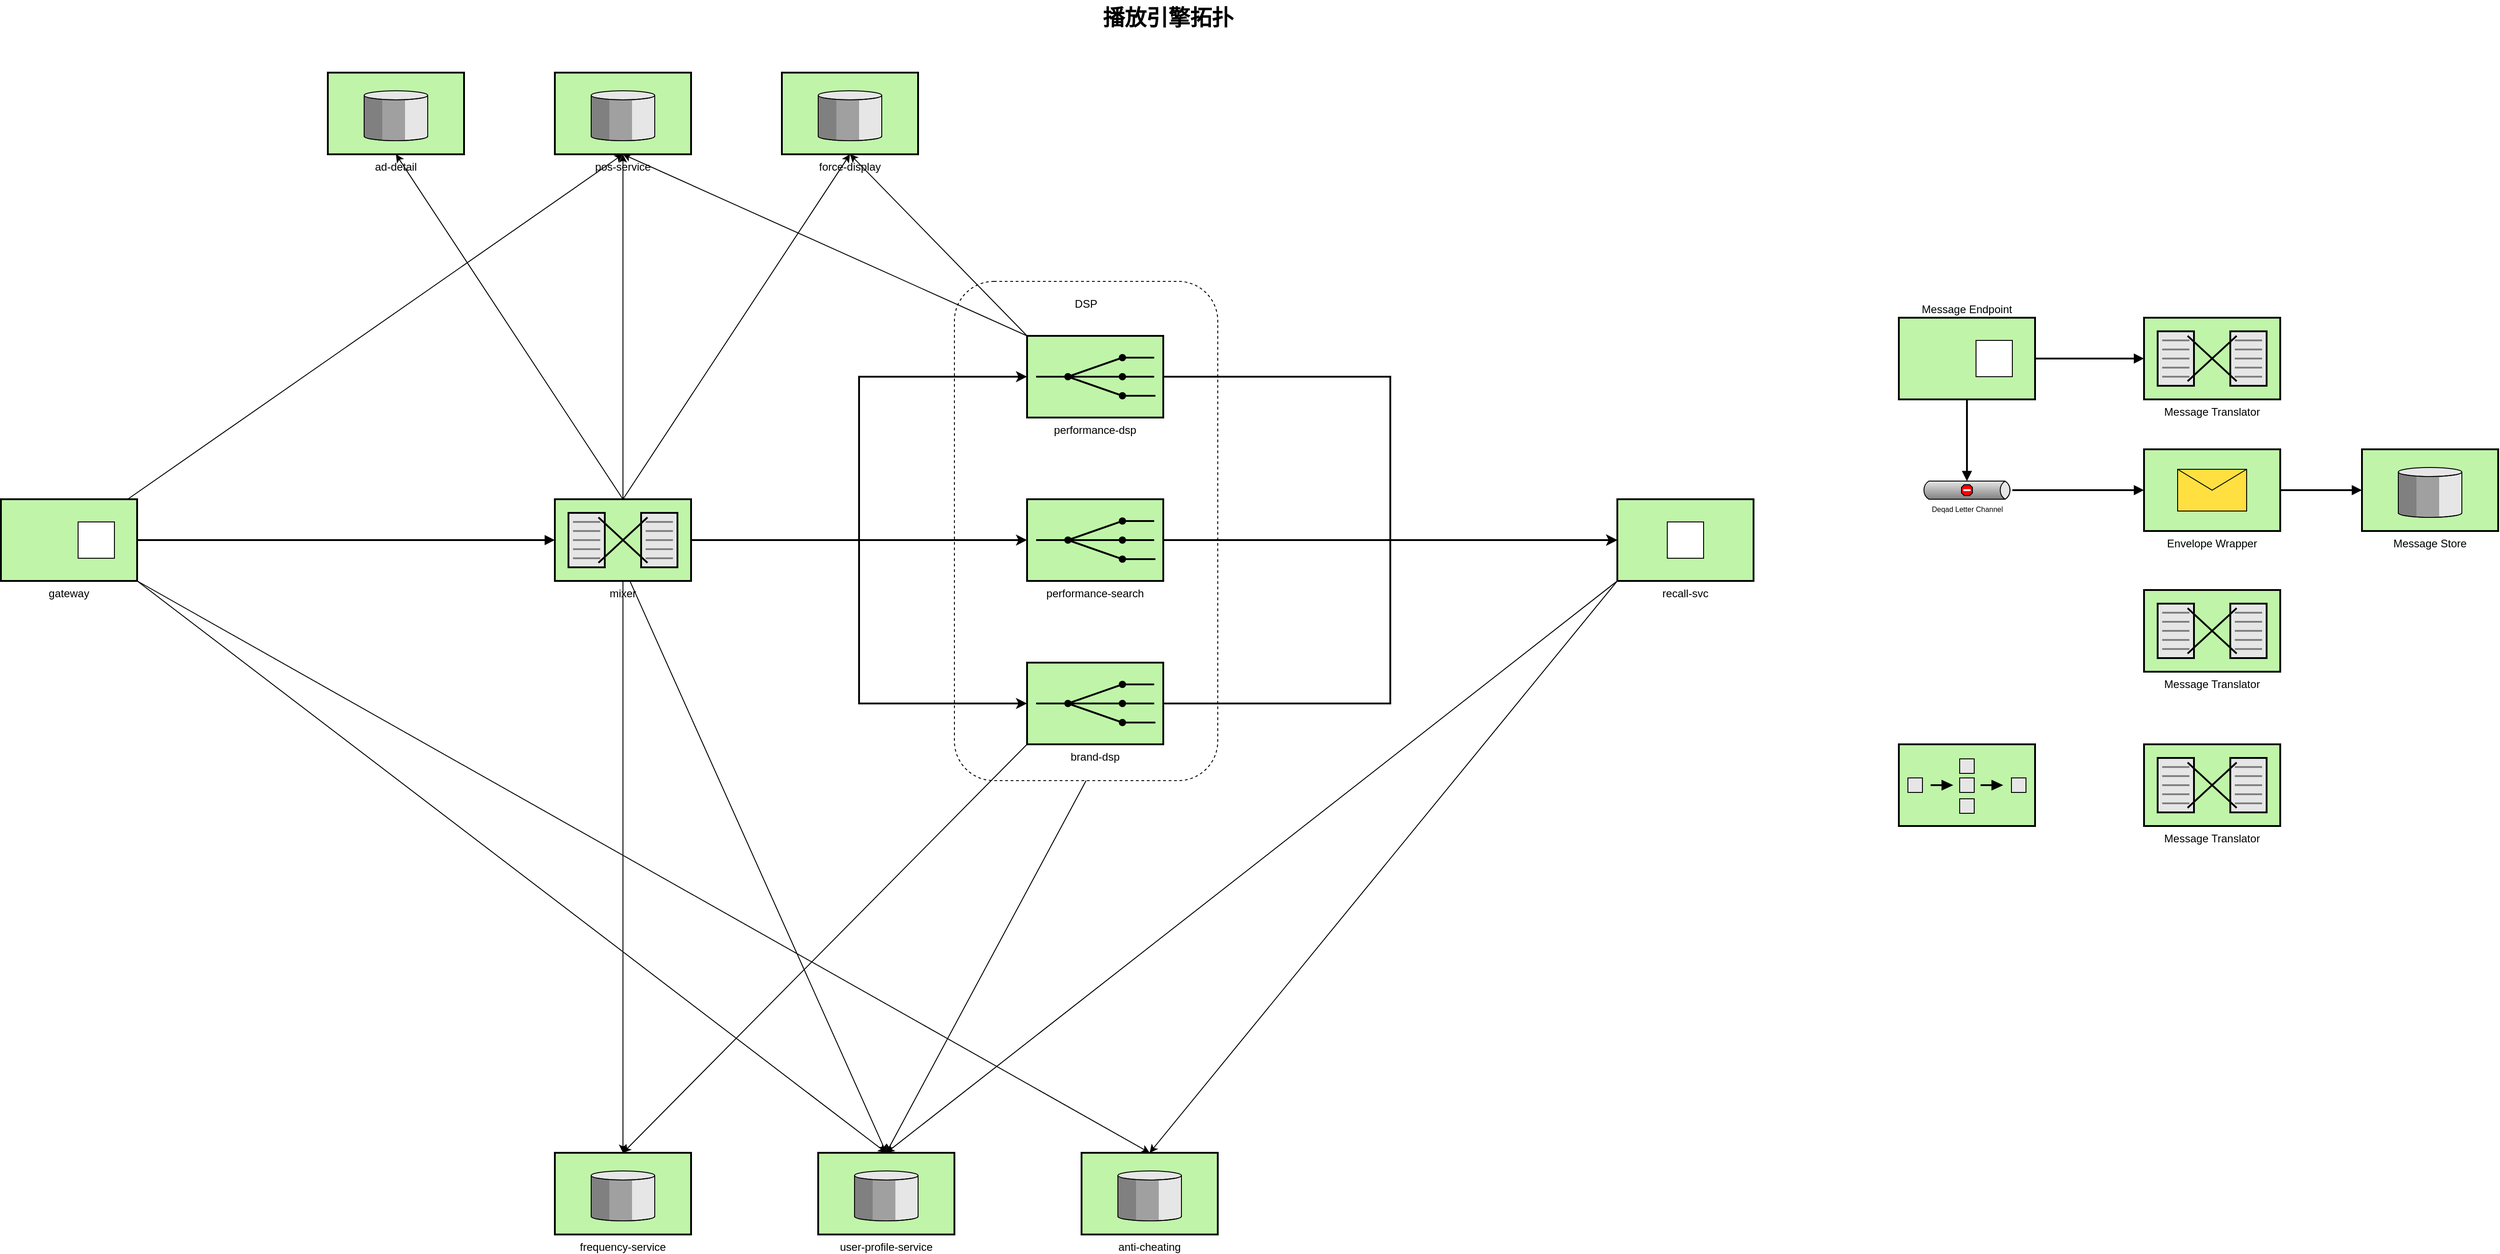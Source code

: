 <mxfile version="16.6.4" type="github">
  <diagram name="Page-1" id="74b105a0-9070-1c63-61bc-23e55f88626e">
    <mxGraphModel dx="4193.5" dy="1270" grid="1" gridSize="10" guides="1" tooltips="1" connect="1" arrows="1" fold="1" page="1" pageScale="1.5" pageWidth="1169" pageHeight="826" background="none" math="0" shadow="0">
      <root>
        <mxCell id="0" style=";html=1;" />
        <mxCell id="1" style=";html=1;" parent="0" />
        <mxCell id="nKiQdfvnDVwP9G7KeXw7-32" style="edgeStyle=none;rounded=0;orthogonalLoop=1;jettySize=auto;html=1;entryX=0.5;entryY=0;entryDx=0;entryDy=0;entryPerimeter=0;strokeWidth=1;exitX=0.5;exitY=1;exitDx=0;exitDy=0;" edge="1" parent="1" source="nKiQdfvnDVwP9G7KeXw7-30" target="nKiQdfvnDVwP9G7KeXw7-7">
          <mxGeometry relative="1" as="geometry" />
        </mxCell>
        <mxCell id="nKiQdfvnDVwP9G7KeXw7-30" value="" style="rounded=1;whiteSpace=wrap;html=1;fillColor=none;dashed=1;" vertex="1" parent="1">
          <mxGeometry x="640" y="350" width="290" height="550" as="geometry" />
        </mxCell>
        <mxCell id="nKiQdfvnDVwP9G7KeXw7-2" style="edgeStyle=orthogonalEdgeStyle;rounded=0;orthogonalLoop=1;jettySize=auto;html=1;entryX=0;entryY=0.5;entryDx=0;entryDy=0;entryPerimeter=0;strokeWidth=2;" edge="1" parent="1" source="10b056a9c633e61c-1" target="10b056a9c633e61c-2">
          <mxGeometry relative="1" as="geometry" />
        </mxCell>
        <mxCell id="nKiQdfvnDVwP9G7KeXw7-3" style="edgeStyle=orthogonalEdgeStyle;rounded=0;orthogonalLoop=1;jettySize=auto;html=1;entryX=0;entryY=0.5;entryDx=0;entryDy=0;entryPerimeter=0;strokeWidth=2;" edge="1" parent="1" source="10b056a9c633e61c-1" target="nKiQdfvnDVwP9G7KeXw7-1">
          <mxGeometry relative="1" as="geometry" />
        </mxCell>
        <mxCell id="nKiQdfvnDVwP9G7KeXw7-12" style="edgeStyle=orthogonalEdgeStyle;rounded=0;orthogonalLoop=1;jettySize=auto;html=1;strokeWidth=1;" edge="1" parent="1" source="10b056a9c633e61c-1" target="nKiQdfvnDVwP9G7KeXw7-8">
          <mxGeometry relative="1" as="geometry" />
        </mxCell>
        <mxCell id="nKiQdfvnDVwP9G7KeXw7-16" style="edgeStyle=orthogonalEdgeStyle;rounded=0;orthogonalLoop=1;jettySize=auto;html=1;entryX=0;entryY=0.5;entryDx=0;entryDy=0;entryPerimeter=0;strokeWidth=2;" edge="1" parent="1" source="10b056a9c633e61c-1" target="nKiQdfvnDVwP9G7KeXw7-15">
          <mxGeometry relative="1" as="geometry" />
        </mxCell>
        <mxCell id="nKiQdfvnDVwP9G7KeXw7-19" style="edgeStyle=none;rounded=0;orthogonalLoop=1;jettySize=auto;html=1;entryX=0.5;entryY=1;entryDx=0;entryDy=0;entryPerimeter=0;strokeWidth=1;exitX=0.5;exitY=0;exitDx=0;exitDy=0;exitPerimeter=0;" edge="1" parent="1" source="10b056a9c633e61c-1" target="nKiQdfvnDVwP9G7KeXw7-17">
          <mxGeometry relative="1" as="geometry" />
        </mxCell>
        <mxCell id="nKiQdfvnDVwP9G7KeXw7-21" style="edgeStyle=none;rounded=0;orthogonalLoop=1;jettySize=auto;html=1;entryX=0.5;entryY=0;entryDx=0;entryDy=0;entryPerimeter=0;strokeWidth=1;exitX=0.5;exitY=1;exitDx=0;exitDy=0;exitPerimeter=0;" edge="1" parent="1" source="10b056a9c633e61c-1" target="nKiQdfvnDVwP9G7KeXw7-6">
          <mxGeometry relative="1" as="geometry" />
        </mxCell>
        <mxCell id="nKiQdfvnDVwP9G7KeXw7-33" style="edgeStyle=none;rounded=0;orthogonalLoop=1;jettySize=auto;html=1;entryX=0.5;entryY=0;entryDx=0;entryDy=0;entryPerimeter=0;strokeWidth=1;exitX=0.552;exitY=1.005;exitDx=0;exitDy=0;exitPerimeter=0;" edge="1" parent="1" source="10b056a9c633e61c-1" target="nKiQdfvnDVwP9G7KeXw7-7">
          <mxGeometry relative="1" as="geometry" />
        </mxCell>
        <mxCell id="nKiQdfvnDVwP9G7KeXw7-36" style="edgeStyle=none;rounded=0;orthogonalLoop=1;jettySize=auto;html=1;entryX=0.5;entryY=1;entryDx=0;entryDy=0;entryPerimeter=0;strokeWidth=1;exitX=0.5;exitY=0;exitDx=0;exitDy=0;exitPerimeter=0;" edge="1" parent="1" source="10b056a9c633e61c-1" target="nKiQdfvnDVwP9G7KeXw7-5">
          <mxGeometry relative="1" as="geometry" />
        </mxCell>
        <mxCell id="10b056a9c633e61c-1" value="mixer" style="strokeWidth=2;dashed=0;align=center;fontSize=12;shape=mxgraph.eip.message_translator;fillColor=#c0f5a9;verticalLabelPosition=bottom;verticalAlign=top;" parent="1" vertex="1">
          <mxGeometry x="200" y="590" width="150" height="90" as="geometry" />
        </mxCell>
        <mxCell id="nKiQdfvnDVwP9G7KeXw7-13" style="rounded=0;orthogonalLoop=1;jettySize=auto;html=1;entryX=0.5;entryY=1;entryDx=0;entryDy=0;entryPerimeter=0;strokeWidth=1;exitX=0;exitY=0;exitDx=0;exitDy=0;exitPerimeter=0;" edge="1" parent="1" source="10b056a9c633e61c-2" target="nKiQdfvnDVwP9G7KeXw7-8">
          <mxGeometry relative="1" as="geometry" />
        </mxCell>
        <mxCell id="nKiQdfvnDVwP9G7KeXw7-18" style="rounded=0;orthogonalLoop=1;jettySize=auto;html=1;strokeWidth=1;exitX=0;exitY=0;exitDx=0;exitDy=0;exitPerimeter=0;entryX=0.5;entryY=1;entryDx=0;entryDy=0;entryPerimeter=0;" edge="1" parent="1" source="10b056a9c633e61c-2" target="nKiQdfvnDVwP9G7KeXw7-17">
          <mxGeometry relative="1" as="geometry" />
        </mxCell>
        <mxCell id="nKiQdfvnDVwP9G7KeXw7-27" style="edgeStyle=orthogonalEdgeStyle;rounded=0;orthogonalLoop=1;jettySize=auto;html=1;entryX=0;entryY=0.5;entryDx=0;entryDy=0;strokeWidth=2;" edge="1" parent="1" source="10b056a9c633e61c-2" target="10b056a9c633e61c-8">
          <mxGeometry relative="1" as="geometry" />
        </mxCell>
        <mxCell id="10b056a9c633e61c-2" value="performance-dsp" style="strokeWidth=2;dashed=0;align=center;fontSize=12;fillColor=#c0f5a9;verticalLabelPosition=bottom;verticalAlign=top;shape=mxgraph.eip.recipient_list;" parent="1" vertex="1">
          <mxGeometry x="720" y="410" width="150" height="90" as="geometry" />
        </mxCell>
        <mxCell id="10b056a9c633e61c-17" style="edgeStyle=orthogonalEdgeStyle;rounded=0;html=1;endArrow=block;endFill=1;jettySize=auto;orthogonalLoop=1;strokeWidth=2;startArrow=none;startFill=0;" parent="1" source="10b056a9c633e61c-4" target="10b056a9c633e61c-1" edge="1">
          <mxGeometry relative="1" as="geometry" />
        </mxCell>
        <mxCell id="nKiQdfvnDVwP9G7KeXw7-10" style="rounded=0;orthogonalLoop=1;jettySize=auto;html=1;entryX=0.5;entryY=1;entryDx=0;entryDy=0;entryPerimeter=0;strokeWidth=1;" edge="1" parent="1" source="10b056a9c633e61c-4" target="nKiQdfvnDVwP9G7KeXw7-8">
          <mxGeometry relative="1" as="geometry" />
        </mxCell>
        <mxCell id="nKiQdfvnDVwP9G7KeXw7-24" style="edgeStyle=none;rounded=0;orthogonalLoop=1;jettySize=auto;html=1;entryX=0.5;entryY=0;entryDx=0;entryDy=0;entryPerimeter=0;strokeWidth=1;exitX=1;exitY=1;exitDx=0;exitDy=0;" edge="1" parent="1" source="10b056a9c633e61c-4" target="nKiQdfvnDVwP9G7KeXw7-22">
          <mxGeometry relative="1" as="geometry" />
        </mxCell>
        <mxCell id="nKiQdfvnDVwP9G7KeXw7-34" style="edgeStyle=none;rounded=0;orthogonalLoop=1;jettySize=auto;html=1;entryX=0.5;entryY=0;entryDx=0;entryDy=0;entryPerimeter=0;strokeWidth=1;exitX=1;exitY=1;exitDx=0;exitDy=0;" edge="1" parent="1" source="10b056a9c633e61c-4" target="nKiQdfvnDVwP9G7KeXw7-7">
          <mxGeometry relative="1" as="geometry" />
        </mxCell>
        <mxCell id="10b056a9c633e61c-4" value="gateway" style="strokeWidth=2;dashed=0;align=center;fontSize=12;shape=rect;verticalLabelPosition=bottom;verticalAlign=top;fillColor=#c0f5a9" parent="1" vertex="1">
          <mxGeometry x="-410" y="590" width="150" height="90" as="geometry" />
        </mxCell>
        <mxCell id="10b056a9c633e61c-5" value="" style="strokeWidth=1;dashed=0;align=center;fontSize=8;shape=rect;fillColor=#ffffff;strokeColor=#000000;" parent="10b056a9c633e61c-4" vertex="1">
          <mxGeometry x="85" y="25" width="40" height="40" as="geometry" />
        </mxCell>
        <mxCell id="10b056a9c633e61c-22" style="edgeStyle=orthogonalEdgeStyle;rounded=0;html=1;endArrow=block;endFill=1;jettySize=auto;orthogonalLoop=1;strokeWidth=2;startArrow=none;startFill=0;" parent="1" source="10b056a9c633e61c-6" target="10b056a9c633e61c-10" edge="1">
          <mxGeometry relative="1" as="geometry" />
        </mxCell>
        <mxCell id="10b056a9c633e61c-25" style="edgeStyle=orthogonalEdgeStyle;rounded=0;html=1;endArrow=block;endFill=1;jettySize=auto;orthogonalLoop=1;strokeWidth=2;startArrow=none;startFill=0;" parent="1" source="10b056a9c633e61c-6" target="10b056a9c633e61c-12" edge="1">
          <mxGeometry relative="1" as="geometry" />
        </mxCell>
        <mxCell id="10b056a9c633e61c-6" value="Message Endpoint" style="strokeWidth=2;dashed=0;align=center;fontSize=12;shape=rect;verticalLabelPosition=top;verticalAlign=bottom;fillColor=#c0f5a9;labelPosition=center;" parent="1" vertex="1">
          <mxGeometry x="1680" y="390" width="150" height="90" as="geometry" />
        </mxCell>
        <mxCell id="10b056a9c633e61c-7" value="" style="strokeWidth=1;dashed=0;align=center;fontSize=8;shape=rect;fillColor=#ffffff;strokeColor=#000000;" parent="10b056a9c633e61c-6" vertex="1">
          <mxGeometry x="85" y="25" width="40" height="40" as="geometry" />
        </mxCell>
        <mxCell id="nKiQdfvnDVwP9G7KeXw7-23" style="edgeStyle=none;rounded=0;orthogonalLoop=1;jettySize=auto;html=1;entryX=0.5;entryY=0;entryDx=0;entryDy=0;entryPerimeter=0;strokeWidth=1;exitX=0;exitY=1;exitDx=0;exitDy=0;" edge="1" parent="1" source="10b056a9c633e61c-8" target="nKiQdfvnDVwP9G7KeXw7-22">
          <mxGeometry relative="1" as="geometry" />
        </mxCell>
        <mxCell id="nKiQdfvnDVwP9G7KeXw7-35" style="edgeStyle=none;rounded=0;orthogonalLoop=1;jettySize=auto;html=1;entryX=0.5;entryY=0;entryDx=0;entryDy=0;entryPerimeter=0;strokeWidth=1;exitX=0;exitY=1;exitDx=0;exitDy=0;" edge="1" parent="1" source="10b056a9c633e61c-8" target="nKiQdfvnDVwP9G7KeXw7-7">
          <mxGeometry relative="1" as="geometry" />
        </mxCell>
        <mxCell id="10b056a9c633e61c-8" value="recall-svc" style="strokeWidth=2;dashed=0;align=center;fontSize=12;shape=rect;verticalLabelPosition=bottom;verticalAlign=top;fillColor=#c0f5a9" parent="1" vertex="1">
          <mxGeometry x="1370" y="590" width="150" height="90" as="geometry" />
        </mxCell>
        <mxCell id="10b056a9c633e61c-9" value="" style="strokeWidth=1;dashed=0;align=center;fontSize=8;shape=rect" parent="10b056a9c633e61c-8" vertex="1">
          <mxGeometry x="55" y="25" width="40" height="40" as="geometry" />
        </mxCell>
        <mxCell id="10b056a9c633e61c-10" value="Message Translator" style="strokeWidth=2;dashed=0;align=center;fontSize=12;shape=mxgraph.eip.message_translator;fillColor=#c0f5a9;verticalLabelPosition=bottom;verticalAlign=top;" parent="1" vertex="1">
          <mxGeometry x="1950" y="390" width="150" height="90" as="geometry" />
        </mxCell>
        <mxCell id="10b056a9c633e61c-11" value="Message Translator" style="strokeWidth=2;dashed=0;align=center;fontSize=12;shape=mxgraph.eip.message_translator;fillColor=#c0f5a9;verticalLabelPosition=bottom;verticalAlign=top;" parent="1" vertex="1">
          <mxGeometry x="1950" y="690" width="150" height="90" as="geometry" />
        </mxCell>
        <mxCell id="10b056a9c633e61c-26" style="edgeStyle=orthogonalEdgeStyle;rounded=0;html=1;endArrow=block;endFill=1;jettySize=auto;orthogonalLoop=1;strokeWidth=2;startArrow=none;startFill=0;" parent="1" source="10b056a9c633e61c-12" target="10b056a9c633e61c-13" edge="1">
          <mxGeometry relative="1" as="geometry" />
        </mxCell>
        <mxCell id="10b056a9c633e61c-12" value="Deqad Letter Channel" style="strokeWidth=1;dashed=0;align=center;html=1;fontSize=8;shape=mxgraph.eip.deadLetterChannel;verticalLabelPosition=bottom;labelBackgroundColor=#ffffff;verticalAlign=top;" parent="1" vertex="1">
          <mxGeometry x="1705" y="570" width="100" height="20" as="geometry" />
        </mxCell>
        <mxCell id="10b056a9c633e61c-27" style="edgeStyle=orthogonalEdgeStyle;rounded=0;html=1;endArrow=block;endFill=1;jettySize=auto;orthogonalLoop=1;strokeWidth=2;startArrow=none;startFill=0;" parent="1" source="10b056a9c633e61c-13" target="10b056a9c633e61c-15" edge="1">
          <mxGeometry relative="1" as="geometry" />
        </mxCell>
        <mxCell id="10b056a9c633e61c-13" value="Envelope Wrapper" style="strokeWidth=2;dashed=0;align=center;fontSize=12;fillColor=#c0f5a9;verticalLabelPosition=bottom;verticalAlign=top;shape=mxgraph.eip.envelope_wrapper;" parent="1" vertex="1">
          <mxGeometry x="1950" y="535" width="150" height="90" as="geometry" />
        </mxCell>
        <mxCell id="10b056a9c633e61c-14" value="" style="strokeWidth=2;dashed=0;align=center;fontSize=12;fillColor=#c0f5a9;verticalLabelPosition=bottom;verticalAlign=top;shape=mxgraph.eip.composed_message_processor;" parent="1" vertex="1">
          <mxGeometry x="1680" y="860" width="150" height="90" as="geometry" />
        </mxCell>
        <mxCell id="10b056a9c633e61c-15" value="Message Store" style="strokeWidth=2;dashed=0;align=center;fontSize=12;verticalLabelPosition=bottom;verticalAlign=top;shape=mxgraph.eip.message_store;fillColor=#c0f5a9" parent="1" vertex="1">
          <mxGeometry x="2190" y="535" width="150" height="90" as="geometry" />
        </mxCell>
        <mxCell id="10b056a9c633e61c-16" value="Message Translator" style="strokeWidth=2;dashed=0;align=center;fontSize=12;shape=mxgraph.eip.message_translator;fillColor=#c0f5a9;verticalLabelPosition=bottom;verticalAlign=top;" parent="1" vertex="1">
          <mxGeometry x="1950" y="860" width="150" height="90" as="geometry" />
        </mxCell>
        <mxCell id="10b056a9c633e61c-30" value="播放引擎拓扑" style="text;strokeColor=none;fillColor=none;html=1;fontSize=24;fontStyle=1;verticalAlign=middle;align=center;" parent="1" vertex="1">
          <mxGeometry x="80" y="40" width="1590" height="40" as="geometry" />
        </mxCell>
        <mxCell id="nKiQdfvnDVwP9G7KeXw7-20" style="edgeStyle=none;rounded=0;orthogonalLoop=1;jettySize=auto;html=1;entryX=0.5;entryY=0;entryDx=0;entryDy=0;entryPerimeter=0;strokeWidth=1;exitX=0;exitY=1;exitDx=0;exitDy=0;exitPerimeter=0;" edge="1" parent="1" source="nKiQdfvnDVwP9G7KeXw7-1" target="nKiQdfvnDVwP9G7KeXw7-6">
          <mxGeometry relative="1" as="geometry" />
        </mxCell>
        <mxCell id="nKiQdfvnDVwP9G7KeXw7-26" style="edgeStyle=orthogonalEdgeStyle;rounded=0;orthogonalLoop=1;jettySize=auto;html=1;entryX=0;entryY=0.5;entryDx=0;entryDy=0;strokeWidth=2;" edge="1" parent="1" source="nKiQdfvnDVwP9G7KeXw7-1" target="10b056a9c633e61c-8">
          <mxGeometry relative="1" as="geometry" />
        </mxCell>
        <mxCell id="nKiQdfvnDVwP9G7KeXw7-1" value="brand-dsp" style="strokeWidth=2;dashed=0;align=center;fontSize=12;fillColor=#c0f5a9;verticalLabelPosition=bottom;verticalAlign=top;shape=mxgraph.eip.recipient_list;" vertex="1" parent="1">
          <mxGeometry x="720" y="770" width="150" height="90" as="geometry" />
        </mxCell>
        <mxCell id="nKiQdfvnDVwP9G7KeXw7-5" value="ad-detail" style="strokeWidth=2;dashed=0;align=center;fontSize=12;verticalLabelPosition=bottom;verticalAlign=top;shape=mxgraph.eip.message_store;fillColor=#c0f5a9" vertex="1" parent="1">
          <mxGeometry x="-50" y="120" width="150" height="90" as="geometry" />
        </mxCell>
        <mxCell id="nKiQdfvnDVwP9G7KeXw7-6" value="frequency-service" style="strokeWidth=2;dashed=0;align=center;fontSize=12;verticalLabelPosition=bottom;verticalAlign=top;shape=mxgraph.eip.message_store;fillColor=#c0f5a9" vertex="1" parent="1">
          <mxGeometry x="200" y="1310" width="150" height="90" as="geometry" />
        </mxCell>
        <mxCell id="nKiQdfvnDVwP9G7KeXw7-7" value="user-profile-service" style="strokeWidth=2;dashed=0;align=center;fontSize=12;verticalLabelPosition=bottom;verticalAlign=top;shape=mxgraph.eip.message_store;fillColor=#c0f5a9" vertex="1" parent="1">
          <mxGeometry x="490" y="1310" width="150" height="90" as="geometry" />
        </mxCell>
        <mxCell id="nKiQdfvnDVwP9G7KeXw7-8" value="pos-service" style="strokeWidth=2;dashed=0;align=center;fontSize=12;verticalLabelPosition=bottom;verticalAlign=top;shape=mxgraph.eip.message_store;fillColor=#c0f5a9" vertex="1" parent="1">
          <mxGeometry x="200" y="120" width="150" height="90" as="geometry" />
        </mxCell>
        <mxCell id="nKiQdfvnDVwP9G7KeXw7-25" style="edgeStyle=orthogonalEdgeStyle;rounded=0;orthogonalLoop=1;jettySize=auto;html=1;entryX=0;entryY=0.5;entryDx=0;entryDy=0;strokeWidth=2;" edge="1" parent="1" source="nKiQdfvnDVwP9G7KeXw7-15" target="10b056a9c633e61c-8">
          <mxGeometry relative="1" as="geometry" />
        </mxCell>
        <mxCell id="nKiQdfvnDVwP9G7KeXw7-15" value="performance-search" style="strokeWidth=2;dashed=0;align=center;fontSize=12;fillColor=#c0f5a9;verticalLabelPosition=bottom;verticalAlign=top;shape=mxgraph.eip.recipient_list;" vertex="1" parent="1">
          <mxGeometry x="720" y="590" width="150" height="90" as="geometry" />
        </mxCell>
        <mxCell id="nKiQdfvnDVwP9G7KeXw7-17" value="force-display" style="strokeWidth=2;dashed=0;align=center;fontSize=12;verticalLabelPosition=bottom;verticalAlign=top;shape=mxgraph.eip.message_store;fillColor=#c0f5a9" vertex="1" parent="1">
          <mxGeometry x="450" y="120" width="150" height="90" as="geometry" />
        </mxCell>
        <mxCell id="nKiQdfvnDVwP9G7KeXw7-22" value="anti-cheating" style="strokeWidth=2;dashed=0;align=center;fontSize=12;verticalLabelPosition=bottom;verticalAlign=top;shape=mxgraph.eip.message_store;fillColor=#c0f5a9" vertex="1" parent="1">
          <mxGeometry x="780" y="1310" width="150" height="90" as="geometry" />
        </mxCell>
        <mxCell id="nKiQdfvnDVwP9G7KeXw7-31" value="DSP" style="text;html=1;strokeColor=none;fillColor=none;align=center;verticalAlign=middle;whiteSpace=wrap;rounded=0;dashed=1;" vertex="1" parent="1">
          <mxGeometry x="755" y="360" width="60" height="30" as="geometry" />
        </mxCell>
      </root>
    </mxGraphModel>
  </diagram>
</mxfile>
